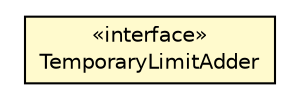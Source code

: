 #!/usr/local/bin/dot
#
# Class diagram 
# Generated by UMLGraph version R5_6 (http://www.umlgraph.org/)
#

digraph G {
	edge [fontname="Helvetica",fontsize=10,labelfontname="Helvetica",labelfontsize=10];
	node [fontname="Helvetica",fontsize=10,shape=plaintext];
	nodesep=0.25;
	ranksep=0.5;
	// eu.itesla_project.iidm.network.CurrentLimitsAdder.TemporaryLimitAdder
	c2040 [label=<<table title="eu.itesla_project.iidm.network.CurrentLimitsAdder.TemporaryLimitAdder" border="0" cellborder="1" cellspacing="0" cellpadding="2" port="p" bgcolor="lemonChiffon" href="./CurrentLimitsAdder.TemporaryLimitAdder.html">
		<tr><td><table border="0" cellspacing="0" cellpadding="1">
<tr><td align="center" balign="center"> &#171;interface&#187; </td></tr>
<tr><td align="center" balign="center"> TemporaryLimitAdder </td></tr>
		</table></td></tr>
		</table>>, URL="./CurrentLimitsAdder.TemporaryLimitAdder.html", fontname="Helvetica", fontcolor="black", fontsize=10.0];
}

